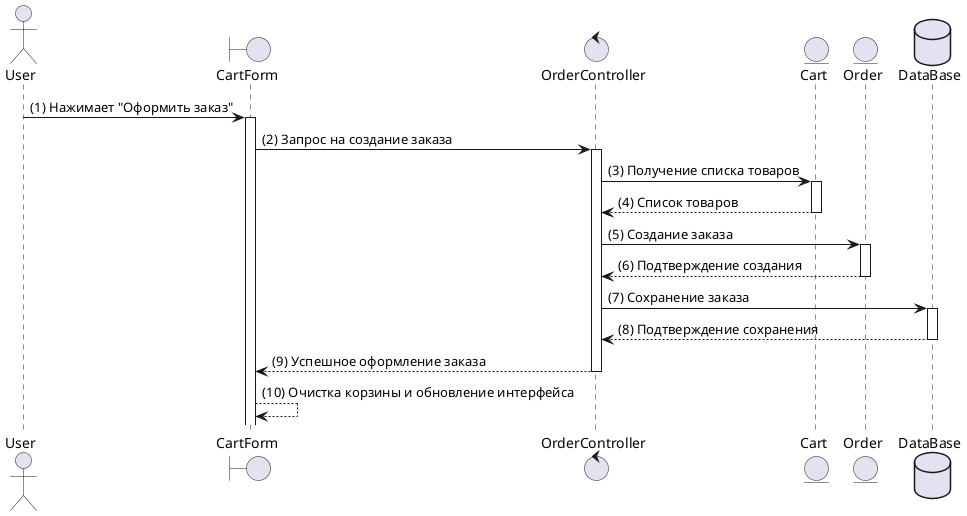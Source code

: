 @startuml
actor User
boundary CartForm
control OrderController
entity Cart
entity Order
database DataBase

User -> CartForm : (1) Нажимает "Оформить заказ"
activate CartForm

CartForm -> OrderController : (2) Запрос на создание заказа
activate OrderController

OrderController -> Cart : (3) Получение списка товаров
activate Cart

Cart --> OrderController : (4) Список товаров
deactivate Cart

OrderController -> Order : (5) Создание заказа
activate Order

Order --> OrderController : (6) Подтверждение создания
deactivate Order

OrderController -> DataBase : (7) Сохранение заказа
activate DataBase

DataBase --> OrderController : (8) Подтверждение сохранения
deactivate DataBase

OrderController --> CartForm : (9) Успешное оформление заказа
deactivate OrderController

CartForm --> CartForm : (10) Очистка корзины и обновление интерфейса

@enduml
